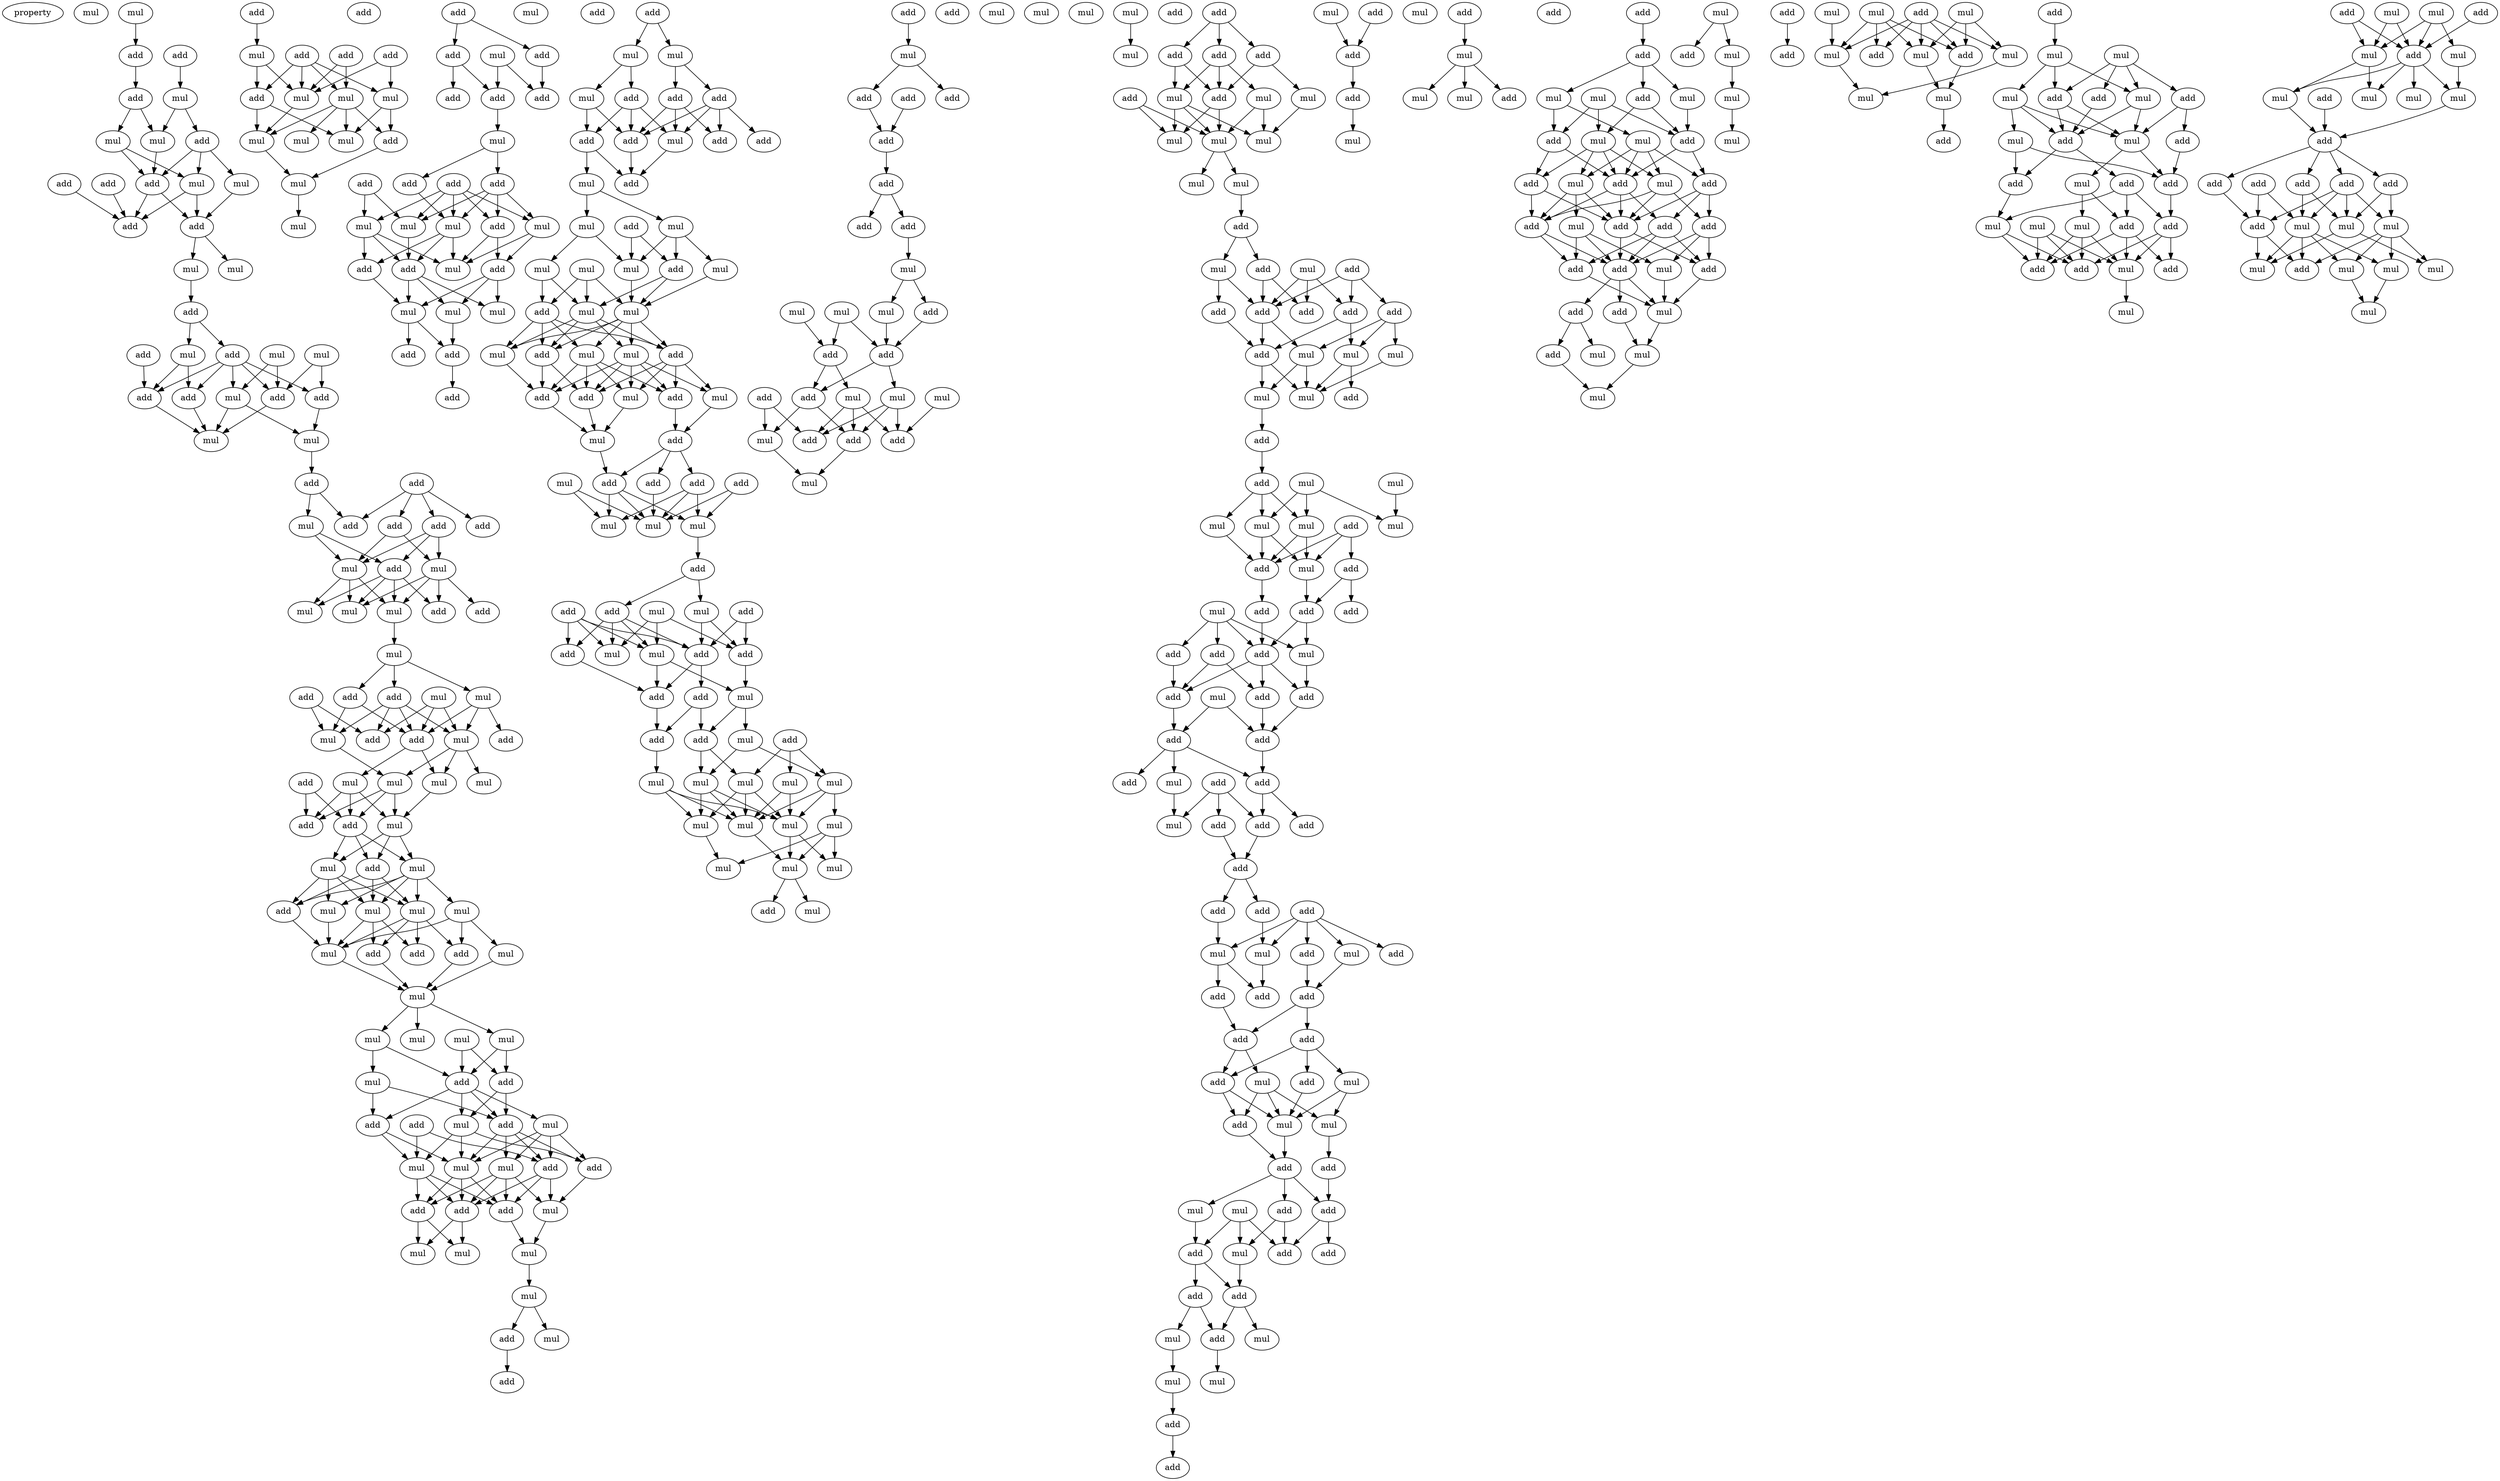 digraph {
    node [fontcolor=black]
    property [mul=2,lf=1.8]
    0 [ label = mul ];
    1 [ label = mul ];
    2 [ label = add ];
    3 [ label = add ];
    4 [ label = mul ];
    5 [ label = add ];
    6 [ label = mul ];
    7 [ label = add ];
    8 [ label = mul ];
    9 [ label = add ];
    10 [ label = mul ];
    11 [ label = mul ];
    12 [ label = add ];
    13 [ label = add ];
    14 [ label = add ];
    15 [ label = add ];
    16 [ label = mul ];
    17 [ label = mul ];
    18 [ label = add ];
    19 [ label = add ];
    20 [ label = mul ];
    21 [ label = mul ];
    22 [ label = add ];
    23 [ label = mul ];
    24 [ label = add ];
    25 [ label = mul ];
    26 [ label = add ];
    27 [ label = add ];
    28 [ label = add ];
    29 [ label = mul ];
    30 [ label = mul ];
    31 [ label = add ];
    32 [ label = add ];
    33 [ label = add ];
    34 [ label = add ];
    35 [ label = add ];
    36 [ label = mul ];
    37 [ label = add ];
    38 [ label = add ];
    39 [ label = mul ];
    40 [ label = mul ];
    41 [ label = mul ];
    42 [ label = mul ];
    43 [ label = mul ];
    44 [ label = add ];
    45 [ label = add ];
    46 [ label = mul ];
    47 [ label = add ];
    48 [ label = mul ];
    49 [ label = add ];
    50 [ label = mul ];
    51 [ label = add ];
    52 [ label = add ];
    53 [ label = mul ];
    54 [ label = add ];
    55 [ label = mul ];
    56 [ label = add ];
    57 [ label = mul ];
    58 [ label = mul ];
    59 [ label = mul ];
    60 [ label = add ];
    61 [ label = mul ];
    62 [ label = add ];
    63 [ label = mul ];
    64 [ label = add ];
    65 [ label = add ];
    66 [ label = mul ];
    67 [ label = mul ];
    68 [ label = mul ];
    69 [ label = mul ];
    70 [ label = add ];
    71 [ label = mul ];
    72 [ label = mul ];
    73 [ label = mul ];
    74 [ label = mul ];
    75 [ label = add ];
    76 [ label = add ];
    77 [ label = add ];
    78 [ label = mul ];
    79 [ label = mul ];
    80 [ label = mul ];
    81 [ label = mul ];
    82 [ label = mul ];
    83 [ label = mul ];
    84 [ label = add ];
    85 [ label = add ];
    86 [ label = add ];
    87 [ label = mul ];
    88 [ label = mul ];
    89 [ label = add ];
    90 [ label = add ];
    91 [ label = mul ];
    92 [ label = mul ];
    93 [ label = add ];
    94 [ label = add ];
    95 [ label = mul ];
    96 [ label = add ];
    97 [ label = add ];
    98 [ label = mul ];
    99 [ label = add ];
    100 [ label = mul ];
    101 [ label = mul ];
    102 [ label = mul ];
    103 [ label = mul ];
    104 [ label = add ];
    105 [ label = mul ];
    106 [ label = add ];
    107 [ label = add ];
    108 [ label = add ];
    109 [ label = add ];
    110 [ label = add ];
    111 [ label = mul ];
    112 [ label = mul ];
    113 [ label = add ];
    114 [ label = mul ];
    115 [ label = mul ];
    116 [ label = add ];
    117 [ label = mul ];
    118 [ label = mul ];
    119 [ label = mul ];
    120 [ label = mul ];
    121 [ label = mul ];
    122 [ label = add ];
    123 [ label = add ];
    124 [ label = mul ];
    125 [ label = add ];
    126 [ label = add ];
    127 [ label = add ];
    128 [ label = add ];
    129 [ label = mul ];
    130 [ label = add ];
    131 [ label = mul ];
    132 [ label = add ];
    133 [ label = add ];
    134 [ label = add ];
    135 [ label = add ];
    136 [ label = add ];
    137 [ label = mul ];
    138 [ label = mul ];
    139 [ label = mul ];
    140 [ label = mul ];
    141 [ label = add ];
    142 [ label = add ];
    143 [ label = mul ];
    144 [ label = add ];
    145 [ label = add ];
    146 [ label = mul ];
    147 [ label = mul ];
    148 [ label = mul ];
    149 [ label = add ];
    150 [ label = add ];
    151 [ label = add ];
    152 [ label = add ];
    153 [ label = mul ];
    154 [ label = mul ];
    155 [ label = mul ];
    156 [ label = add ];
    157 [ label = add ];
    158 [ label = add ];
    159 [ label = add ];
    160 [ label = add ];
    161 [ label = mul ];
    162 [ label = add ];
    163 [ label = add ];
    164 [ label = add ];
    165 [ label = mul ];
    166 [ label = mul ];
    167 [ label = add ];
    168 [ label = mul ];
    169 [ label = mul ];
    170 [ label = mul ];
    171 [ label = mul ];
    172 [ label = add ];
    173 [ label = mul ];
    174 [ label = mul ];
    175 [ label = mul ];
    176 [ label = add ];
    177 [ label = mul ];
    178 [ label = add ];
    179 [ label = mul ];
    180 [ label = add ];
    181 [ label = mul ];
    182 [ label = mul ];
    183 [ label = add ];
    184 [ label = add ];
    185 [ label = add ];
    186 [ label = mul ];
    187 [ label = mul ];
    188 [ label = add ];
    189 [ label = add ];
    190 [ label = add ];
    191 [ label = add ];
    192 [ label = mul ];
    193 [ label = add ];
    194 [ label = mul ];
    195 [ label = mul ];
    196 [ label = mul ];
    197 [ label = add ];
    198 [ label = add ];
    199 [ label = mul ];
    200 [ label = add ];
    201 [ label = mul ];
    202 [ label = add ];
    203 [ label = add ];
    204 [ label = add ];
    205 [ label = mul ];
    206 [ label = mul ];
    207 [ label = add ];
    208 [ label = add ];
    209 [ label = add ];
    210 [ label = mul ];
    211 [ label = add ];
    212 [ label = mul ];
    213 [ label = add ];
    214 [ label = add ];
    215 [ label = mul ];
    216 [ label = mul ];
    217 [ label = mul ];
    218 [ label = mul ];
    219 [ label = mul ];
    220 [ label = mul ];
    221 [ label = mul ];
    222 [ label = mul ];
    223 [ label = mul ];
    224 [ label = mul ];
    225 [ label = mul ];
    226 [ label = mul ];
    227 [ label = add ];
    228 [ label = mul ];
    229 [ label = add ];
    230 [ label = add ];
    231 [ label = mul ];
    232 [ label = add ];
    233 [ label = add ];
    234 [ label = add ];
    235 [ label = add ];
    236 [ label = add ];
    237 [ label = add ];
    238 [ label = mul ];
    239 [ label = add ];
    240 [ label = mul ];
    241 [ label = mul ];
    242 [ label = mul ];
    243 [ label = mul ];
    244 [ label = mul ];
    245 [ label = mul ];
    246 [ label = add ];
    247 [ label = add ];
    248 [ label = add ];
    249 [ label = mul ];
    250 [ label = add ];
    251 [ label = add ];
    252 [ label = mul ];
    253 [ label = mul ];
    254 [ label = add ];
    255 [ label = add ];
    256 [ label = mul ];
    257 [ label = add ];
    258 [ label = mul ];
    259 [ label = mul ];
    260 [ label = mul ];
    261 [ label = add ];
    262 [ label = add ];
    263 [ label = add ];
    264 [ label = add ];
    265 [ label = add ];
    266 [ label = add ];
    267 [ label = add ];
    268 [ label = mul ];
    269 [ label = mul ];
    270 [ label = mul ];
    271 [ label = mul ];
    272 [ label = mul ];
    273 [ label = mul ];
    274 [ label = mul ];
    275 [ label = mul ];
    276 [ label = add ];
    277 [ label = add ];
    278 [ label = add ];
    279 [ label = mul ];
    280 [ label = mul ];
    281 [ label = add ];
    282 [ label = add ];
    283 [ label = add ];
    284 [ label = add ];
    285 [ label = add ];
    286 [ label = mul ];
    287 [ label = add ];
    288 [ label = mul ];
    289 [ label = mul ];
    290 [ label = add ];
    291 [ label = mul ];
    292 [ label = mul ];
    293 [ label = add ];
    294 [ label = mul ];
    295 [ label = mul ];
    296 [ label = add ];
    297 [ label = mul ];
    298 [ label = add ];
    299 [ label = mul ];
    300 [ label = mul ];
    301 [ label = mul ];
    302 [ label = add ];
    303 [ label = mul ];
    304 [ label = add ];
    305 [ label = add ];
    306 [ label = mul ];
    307 [ label = add ];
    308 [ label = add ];
    309 [ label = mul ];
    310 [ label = add ];
    311 [ label = add ];
    312 [ label = add ];
    313 [ label = add ];
    314 [ label = add ];
    315 [ label = add ];
    316 [ label = mul ];
    317 [ label = add ];
    318 [ label = add ];
    319 [ label = add ];
    320 [ label = add ];
    321 [ label = mul ];
    322 [ label = add ];
    323 [ label = mul ];
    324 [ label = add ];
    325 [ label = add ];
    326 [ label = add ];
    327 [ label = add ];
    328 [ label = add ];
    329 [ label = add ];
    330 [ label = add ];
    331 [ label = mul ];
    332 [ label = mul ];
    333 [ label = add ];
    334 [ label = mul ];
    335 [ label = add ];
    336 [ label = add ];
    337 [ label = add ];
    338 [ label = add ];
    339 [ label = add ];
    340 [ label = add ];
    341 [ label = mul ];
    342 [ label = add ];
    343 [ label = mul ];
    344 [ label = add ];
    345 [ label = mul ];
    346 [ label = mul ];
    347 [ label = add ];
    348 [ label = add ];
    349 [ label = add ];
    350 [ label = mul ];
    351 [ label = add ];
    352 [ label = mul ];
    353 [ label = add ];
    354 [ label = add ];
    355 [ label = add ];
    356 [ label = add ];
    357 [ label = mul ];
    358 [ label = add ];
    359 [ label = add ];
    360 [ label = mul ];
    361 [ label = add ];
    362 [ label = mul ];
    363 [ label = mul ];
    364 [ label = mul ];
    365 [ label = add ];
    366 [ label = mul ];
    367 [ label = add ];
    368 [ label = add ];
    369 [ label = mul ];
    370 [ label = add ];
    371 [ label = add ];
    372 [ label = add ];
    373 [ label = mul ];
    374 [ label = add ];
    375 [ label = mul ];
    376 [ label = mul ];
    377 [ label = mul ];
    378 [ label = add ];
    379 [ label = add ];
    380 [ label = add ];
    381 [ label = add ];
    382 [ label = mul ];
    383 [ label = mul ];
    384 [ label = mul ];
    385 [ label = mul ];
    386 [ label = add ];
    387 [ label = add ];
    388 [ label = mul ];
    389 [ label = add ];
    390 [ label = add ];
    391 [ label = mul ];
    392 [ label = add ];
    393 [ label = mul ];
    394 [ label = mul ];
    395 [ label = add ];
    396 [ label = add ];
    397 [ label = add ];
    398 [ label = add ];
    399 [ label = add ];
    400 [ label = mul ];
    401 [ label = add ];
    402 [ label = add ];
    403 [ label = add ];
    404 [ label = add ];
    405 [ label = mul ];
    406 [ label = mul ];
    407 [ label = add ];
    408 [ label = mul ];
    409 [ label = mul ];
    410 [ label = mul ];
    411 [ label = add ];
    412 [ label = mul ];
    413 [ label = mul ];
    414 [ label = mul ];
    415 [ label = add ];
    416 [ label = add ];
    417 [ label = mul ];
    418 [ label = mul ];
    419 [ label = add ];
    420 [ label = mul ];
    421 [ label = add ];
    422 [ label = mul ];
    423 [ label = add ];
    424 [ label = mul ];
    425 [ label = mul ];
    426 [ label = mul ];
    427 [ label = mul ];
    428 [ label = add ];
    429 [ label = add ];
    430 [ label = mul ];
    431 [ label = mul ];
    432 [ label = add ];
    433 [ label = add ];
    434 [ label = mul ];
    435 [ label = add ];
    436 [ label = mul ];
    437 [ label = add ];
    438 [ label = add ];
    439 [ label = mul ];
    440 [ label = mul ];
    441 [ label = mul ];
    442 [ label = add ];
    443 [ label = add ];
    444 [ label = add ];
    445 [ label = mul ];
    446 [ label = mul ];
    447 [ label = mul ];
    448 [ label = add ];
    449 [ label = add ];
    450 [ label = add ];
    451 [ label = add ];
    452 [ label = mul ];
    453 [ label = add ];
    454 [ label = mul ];
    455 [ label = add ];
    456 [ label = mul ];
    457 [ label = add ];
    458 [ label = mul ];
    459 [ label = mul ];
    460 [ label = mul ];
    461 [ label = add ];
    462 [ label = mul ];
    463 [ label = mul ];
    464 [ label = mul ];
    465 [ label = mul ];
    466 [ label = add ];
    467 [ label = add ];
    468 [ label = add ];
    469 [ label = add ];
    470 [ label = add ];
    471 [ label = add ];
    472 [ label = add ];
    473 [ label = add ];
    474 [ label = mul ];
    475 [ label = mul ];
    476 [ label = mul ];
    477 [ label = mul ];
    478 [ label = add ];
    479 [ label = mul ];
    480 [ label = mul ];
    481 [ label = mul ];
    482 [ label = mul ];
    1 -> 2 [ name = 0 ];
    2 -> 5 [ name = 1 ];
    3 -> 4 [ name = 2 ];
    4 -> 7 [ name = 3 ];
    4 -> 8 [ name = 4 ];
    5 -> 6 [ name = 5 ];
    5 -> 8 [ name = 6 ];
    6 -> 10 [ name = 7 ];
    6 -> 12 [ name = 8 ];
    7 -> 10 [ name = 9 ];
    7 -> 11 [ name = 10 ];
    7 -> 12 [ name = 11 ];
    8 -> 12 [ name = 12 ];
    9 -> 14 [ name = 13 ];
    10 -> 14 [ name = 14 ];
    10 -> 15 [ name = 15 ];
    11 -> 15 [ name = 16 ];
    12 -> 14 [ name = 17 ];
    12 -> 15 [ name = 18 ];
    13 -> 14 [ name = 19 ];
    15 -> 16 [ name = 20 ];
    15 -> 17 [ name = 21 ];
    16 -> 18 [ name = 22 ];
    18 -> 20 [ name = 23 ];
    18 -> 22 [ name = 24 ];
    19 -> 28 [ name = 25 ];
    20 -> 27 [ name = 26 ];
    20 -> 28 [ name = 27 ];
    21 -> 24 [ name = 28 ];
    21 -> 26 [ name = 29 ];
    22 -> 24 [ name = 30 ];
    22 -> 25 [ name = 31 ];
    22 -> 26 [ name = 32 ];
    22 -> 27 [ name = 33 ];
    22 -> 28 [ name = 34 ];
    23 -> 25 [ name = 35 ];
    23 -> 26 [ name = 36 ];
    24 -> 30 [ name = 37 ];
    25 -> 29 [ name = 38 ];
    25 -> 30 [ name = 39 ];
    26 -> 29 [ name = 40 ];
    27 -> 29 [ name = 41 ];
    28 -> 29 [ name = 42 ];
    30 -> 32 [ name = 43 ];
    31 -> 33 [ name = 44 ];
    31 -> 34 [ name = 45 ];
    31 -> 35 [ name = 46 ];
    31 -> 37 [ name = 47 ];
    32 -> 36 [ name = 48 ];
    32 -> 37 [ name = 49 ];
    33 -> 39 [ name = 50 ];
    33 -> 40 [ name = 51 ];
    35 -> 38 [ name = 52 ];
    35 -> 39 [ name = 53 ];
    35 -> 40 [ name = 54 ];
    36 -> 38 [ name = 55 ];
    36 -> 39 [ name = 56 ];
    38 -> 41 [ name = 57 ];
    38 -> 42 [ name = 58 ];
    38 -> 43 [ name = 59 ];
    38 -> 44 [ name = 60 ];
    39 -> 41 [ name = 61 ];
    39 -> 42 [ name = 62 ];
    39 -> 43 [ name = 63 ];
    40 -> 41 [ name = 64 ];
    40 -> 42 [ name = 65 ];
    40 -> 44 [ name = 66 ];
    40 -> 45 [ name = 67 ];
    42 -> 46 [ name = 68 ];
    46 -> 47 [ name = 69 ];
    46 -> 48 [ name = 70 ];
    46 -> 51 [ name = 71 ];
    47 -> 55 [ name = 72 ];
    47 -> 56 [ name = 73 ];
    48 -> 52 [ name = 74 ];
    48 -> 53 [ name = 75 ];
    48 -> 56 [ name = 76 ];
    49 -> 54 [ name = 77 ];
    49 -> 55 [ name = 78 ];
    50 -> 53 [ name = 79 ];
    50 -> 54 [ name = 80 ];
    50 -> 56 [ name = 81 ];
    51 -> 53 [ name = 82 ];
    51 -> 54 [ name = 83 ];
    51 -> 55 [ name = 84 ];
    51 -> 56 [ name = 85 ];
    53 -> 57 [ name = 86 ];
    53 -> 58 [ name = 87 ];
    53 -> 61 [ name = 88 ];
    55 -> 58 [ name = 89 ];
    56 -> 59 [ name = 90 ];
    56 -> 61 [ name = 91 ];
    58 -> 62 [ name = 92 ];
    58 -> 63 [ name = 93 ];
    58 -> 64 [ name = 94 ];
    59 -> 62 [ name = 95 ];
    59 -> 63 [ name = 96 ];
    59 -> 64 [ name = 97 ];
    60 -> 62 [ name = 98 ];
    60 -> 64 [ name = 99 ];
    61 -> 63 [ name = 100 ];
    63 -> 65 [ name = 101 ];
    63 -> 66 [ name = 102 ];
    63 -> 67 [ name = 103 ];
    64 -> 65 [ name = 104 ];
    64 -> 66 [ name = 105 ];
    64 -> 67 [ name = 106 ];
    65 -> 68 [ name = 107 ];
    65 -> 70 [ name = 108 ];
    65 -> 71 [ name = 109 ];
    66 -> 68 [ name = 110 ];
    66 -> 69 [ name = 111 ];
    66 -> 70 [ name = 112 ];
    66 -> 71 [ name = 113 ];
    66 -> 72 [ name = 114 ];
    67 -> 68 [ name = 115 ];
    67 -> 70 [ name = 116 ];
    67 -> 71 [ name = 117 ];
    67 -> 72 [ name = 118 ];
    68 -> 73 [ name = 119 ];
    68 -> 75 [ name = 120 ];
    68 -> 76 [ name = 121 ];
    68 -> 77 [ name = 122 ];
    69 -> 73 [ name = 123 ];
    69 -> 74 [ name = 124 ];
    69 -> 76 [ name = 125 ];
    70 -> 73 [ name = 126 ];
    71 -> 73 [ name = 127 ];
    71 -> 75 [ name = 128 ];
    71 -> 77 [ name = 129 ];
    72 -> 73 [ name = 130 ];
    73 -> 78 [ name = 131 ];
    74 -> 78 [ name = 132 ];
    76 -> 78 [ name = 133 ];
    77 -> 78 [ name = 134 ];
    78 -> 79 [ name = 135 ];
    78 -> 81 [ name = 136 ];
    78 -> 82 [ name = 137 ];
    79 -> 83 [ name = 138 ];
    79 -> 84 [ name = 139 ];
    80 -> 84 [ name = 140 ];
    80 -> 85 [ name = 141 ];
    81 -> 84 [ name = 142 ];
    81 -> 85 [ name = 143 ];
    83 -> 86 [ name = 144 ];
    83 -> 90 [ name = 145 ];
    84 -> 86 [ name = 146 ];
    84 -> 87 [ name = 147 ];
    84 -> 88 [ name = 148 ];
    84 -> 90 [ name = 149 ];
    85 -> 88 [ name = 150 ];
    85 -> 90 [ name = 151 ];
    86 -> 91 [ name = 152 ];
    86 -> 92 [ name = 153 ];
    87 -> 91 [ name = 154 ];
    87 -> 93 [ name = 155 ];
    87 -> 94 [ name = 156 ];
    87 -> 95 [ name = 157 ];
    88 -> 91 [ name = 158 ];
    88 -> 92 [ name = 159 ];
    88 -> 94 [ name = 160 ];
    89 -> 92 [ name = 161 ];
    89 -> 93 [ name = 162 ];
    90 -> 91 [ name = 163 ];
    90 -> 93 [ name = 164 ];
    90 -> 94 [ name = 165 ];
    90 -> 95 [ name = 166 ];
    91 -> 96 [ name = 167 ];
    91 -> 97 [ name = 168 ];
    91 -> 99 [ name = 169 ];
    92 -> 96 [ name = 170 ];
    92 -> 97 [ name = 171 ];
    92 -> 99 [ name = 172 ];
    93 -> 97 [ name = 173 ];
    93 -> 98 [ name = 174 ];
    93 -> 99 [ name = 175 ];
    94 -> 98 [ name = 176 ];
    95 -> 96 [ name = 177 ];
    95 -> 97 [ name = 178 ];
    95 -> 98 [ name = 179 ];
    95 -> 99 [ name = 180 ];
    96 -> 100 [ name = 181 ];
    96 -> 102 [ name = 182 ];
    97 -> 100 [ name = 183 ];
    97 -> 102 [ name = 184 ];
    98 -> 101 [ name = 185 ];
    99 -> 101 [ name = 186 ];
    101 -> 103 [ name = 187 ];
    103 -> 104 [ name = 188 ];
    103 -> 105 [ name = 189 ];
    104 -> 106 [ name = 190 ];
    107 -> 111 [ name = 191 ];
    108 -> 112 [ name = 192 ];
    108 -> 115 [ name = 193 ];
    109 -> 114 [ name = 194 ];
    109 -> 115 [ name = 195 ];
    110 -> 112 [ name = 196 ];
    110 -> 113 [ name = 197 ];
    110 -> 114 [ name = 198 ];
    110 -> 115 [ name = 199 ];
    111 -> 113 [ name = 200 ];
    111 -> 115 [ name = 201 ];
    112 -> 116 [ name = 202 ];
    112 -> 118 [ name = 203 ];
    113 -> 118 [ name = 204 ];
    113 -> 119 [ name = 205 ];
    114 -> 116 [ name = 206 ];
    114 -> 117 [ name = 207 ];
    114 -> 118 [ name = 208 ];
    114 -> 119 [ name = 209 ];
    115 -> 119 [ name = 210 ];
    116 -> 120 [ name = 211 ];
    119 -> 120 [ name = 212 ];
    120 -> 121 [ name = 213 ];
    123 -> 125 [ name = 214 ];
    123 -> 126 [ name = 215 ];
    124 -> 128 [ name = 216 ];
    124 -> 130 [ name = 217 ];
    125 -> 130 [ name = 218 ];
    126 -> 127 [ name = 219 ];
    126 -> 128 [ name = 220 ];
    128 -> 131 [ name = 221 ];
    131 -> 133 [ name = 222 ];
    131 -> 135 [ name = 223 ];
    132 -> 139 [ name = 224 ];
    132 -> 140 [ name = 225 ];
    133 -> 137 [ name = 226 ];
    133 -> 138 [ name = 227 ];
    133 -> 139 [ name = 228 ];
    133 -> 141 [ name = 229 ];
    134 -> 137 [ name = 230 ];
    134 -> 138 [ name = 231 ];
    134 -> 139 [ name = 232 ];
    134 -> 140 [ name = 233 ];
    134 -> 141 [ name = 234 ];
    135 -> 137 [ name = 235 ];
    137 -> 142 [ name = 236 ];
    137 -> 143 [ name = 237 ];
    137 -> 144 [ name = 238 ];
    138 -> 143 [ name = 239 ];
    138 -> 145 [ name = 240 ];
    139 -> 142 [ name = 241 ];
    140 -> 142 [ name = 242 ];
    140 -> 143 [ name = 243 ];
    140 -> 144 [ name = 244 ];
    141 -> 143 [ name = 245 ];
    141 -> 145 [ name = 246 ];
    142 -> 146 [ name = 247 ];
    142 -> 147 [ name = 248 ];
    142 -> 148 [ name = 249 ];
    144 -> 148 [ name = 250 ];
    145 -> 146 [ name = 251 ];
    145 -> 147 [ name = 252 ];
    145 -> 148 [ name = 253 ];
    146 -> 150 [ name = 254 ];
    148 -> 149 [ name = 255 ];
    148 -> 150 [ name = 256 ];
    150 -> 152 [ name = 257 ];
    151 -> 153 [ name = 258 ];
    151 -> 154 [ name = 259 ];
    153 -> 155 [ name = 260 ];
    153 -> 158 [ name = 261 ];
    154 -> 156 [ name = 262 ];
    154 -> 157 [ name = 263 ];
    155 -> 159 [ name = 264 ];
    155 -> 163 [ name = 265 ];
    156 -> 160 [ name = 266 ];
    156 -> 161 [ name = 267 ];
    156 -> 162 [ name = 268 ];
    156 -> 163 [ name = 269 ];
    157 -> 161 [ name = 270 ];
    157 -> 162 [ name = 271 ];
    157 -> 163 [ name = 272 ];
    158 -> 159 [ name = 273 ];
    158 -> 161 [ name = 274 ];
    158 -> 163 [ name = 275 ];
    159 -> 164 [ name = 276 ];
    159 -> 165 [ name = 277 ];
    161 -> 164 [ name = 278 ];
    163 -> 164 [ name = 279 ];
    165 -> 166 [ name = 280 ];
    165 -> 168 [ name = 281 ];
    166 -> 169 [ name = 282 ];
    166 -> 171 [ name = 283 ];
    166 -> 172 [ name = 284 ];
    167 -> 171 [ name = 285 ];
    167 -> 172 [ name = 286 ];
    168 -> 171 [ name = 287 ];
    168 -> 173 [ name = 288 ];
    169 -> 174 [ name = 289 ];
    170 -> 174 [ name = 290 ];
    170 -> 175 [ name = 291 ];
    170 -> 176 [ name = 292 ];
    171 -> 174 [ name = 293 ];
    172 -> 174 [ name = 294 ];
    172 -> 175 [ name = 295 ];
    173 -> 175 [ name = 296 ];
    173 -> 176 [ name = 297 ];
    174 -> 177 [ name = 298 ];
    174 -> 178 [ name = 299 ];
    174 -> 179 [ name = 300 ];
    174 -> 180 [ name = 301 ];
    174 -> 181 [ name = 302 ];
    175 -> 177 [ name = 303 ];
    175 -> 178 [ name = 304 ];
    175 -> 180 [ name = 305 ];
    175 -> 181 [ name = 306 ];
    176 -> 177 [ name = 307 ];
    176 -> 178 [ name = 308 ];
    176 -> 179 [ name = 309 ];
    176 -> 180 [ name = 310 ];
    177 -> 185 [ name = 311 ];
    178 -> 184 [ name = 312 ];
    178 -> 185 [ name = 313 ];
    179 -> 182 [ name = 314 ];
    179 -> 183 [ name = 315 ];
    179 -> 184 [ name = 316 ];
    179 -> 185 [ name = 317 ];
    180 -> 182 [ name = 318 ];
    180 -> 183 [ name = 319 ];
    180 -> 184 [ name = 320 ];
    180 -> 186 [ name = 321 ];
    181 -> 182 [ name = 322 ];
    181 -> 183 [ name = 323 ];
    181 -> 184 [ name = 324 ];
    181 -> 185 [ name = 325 ];
    181 -> 186 [ name = 326 ];
    182 -> 187 [ name = 327 ];
    183 -> 188 [ name = 328 ];
    184 -> 187 [ name = 329 ];
    185 -> 187 [ name = 330 ];
    186 -> 188 [ name = 331 ];
    187 -> 191 [ name = 332 ];
    188 -> 189 [ name = 333 ];
    188 -> 191 [ name = 334 ];
    188 -> 193 [ name = 335 ];
    189 -> 194 [ name = 336 ];
    189 -> 195 [ name = 337 ];
    189 -> 196 [ name = 338 ];
    190 -> 194 [ name = 339 ];
    190 -> 196 [ name = 340 ];
    191 -> 194 [ name = 341 ];
    191 -> 195 [ name = 342 ];
    191 -> 196 [ name = 343 ];
    192 -> 194 [ name = 344 ];
    192 -> 195 [ name = 345 ];
    193 -> 194 [ name = 346 ];
    196 -> 197 [ name = 347 ];
    197 -> 198 [ name = 348 ];
    197 -> 201 [ name = 349 ];
    198 -> 204 [ name = 350 ];
    198 -> 205 [ name = 351 ];
    198 -> 206 [ name = 352 ];
    198 -> 207 [ name = 353 ];
    199 -> 203 [ name = 354 ];
    199 -> 205 [ name = 355 ];
    199 -> 206 [ name = 356 ];
    200 -> 203 [ name = 357 ];
    200 -> 207 [ name = 358 ];
    201 -> 203 [ name = 359 ];
    201 -> 207 [ name = 360 ];
    202 -> 204 [ name = 361 ];
    202 -> 205 [ name = 362 ];
    202 -> 206 [ name = 363 ];
    202 -> 207 [ name = 364 ];
    203 -> 210 [ name = 365 ];
    204 -> 208 [ name = 366 ];
    205 -> 208 [ name = 367 ];
    205 -> 210 [ name = 368 ];
    207 -> 208 [ name = 369 ];
    207 -> 209 [ name = 370 ];
    208 -> 213 [ name = 371 ];
    209 -> 213 [ name = 372 ];
    209 -> 214 [ name = 373 ];
    210 -> 212 [ name = 374 ];
    210 -> 214 [ name = 375 ];
    211 -> 215 [ name = 376 ];
    211 -> 217 [ name = 377 ];
    211 -> 219 [ name = 378 ];
    212 -> 216 [ name = 379 ];
    212 -> 219 [ name = 380 ];
    213 -> 218 [ name = 381 ];
    214 -> 216 [ name = 382 ];
    214 -> 217 [ name = 383 ];
    215 -> 221 [ name = 384 ];
    215 -> 222 [ name = 385 ];
    216 -> 220 [ name = 386 ];
    216 -> 221 [ name = 387 ];
    216 -> 222 [ name = 388 ];
    217 -> 220 [ name = 389 ];
    217 -> 221 [ name = 390 ];
    217 -> 222 [ name = 391 ];
    218 -> 220 [ name = 392 ];
    218 -> 221 [ name = 393 ];
    218 -> 222 [ name = 394 ];
    219 -> 221 [ name = 395 ];
    219 -> 222 [ name = 396 ];
    219 -> 223 [ name = 397 ];
    220 -> 225 [ name = 398 ];
    221 -> 224 [ name = 399 ];
    222 -> 224 [ name = 400 ];
    222 -> 226 [ name = 401 ];
    223 -> 224 [ name = 402 ];
    223 -> 225 [ name = 403 ];
    223 -> 226 [ name = 404 ];
    224 -> 227 [ name = 405 ];
    224 -> 228 [ name = 406 ];
    229 -> 231 [ name = 407 ];
    231 -> 232 [ name = 408 ];
    231 -> 233 [ name = 409 ];
    232 -> 235 [ name = 410 ];
    234 -> 235 [ name = 411 ];
    235 -> 236 [ name = 412 ];
    236 -> 237 [ name = 413 ];
    236 -> 239 [ name = 414 ];
    239 -> 241 [ name = 415 ];
    241 -> 245 [ name = 416 ];
    241 -> 246 [ name = 417 ];
    242 -> 248 [ name = 418 ];
    244 -> 247 [ name = 419 ];
    244 -> 248 [ name = 420 ];
    245 -> 247 [ name = 421 ];
    246 -> 247 [ name = 422 ];
    247 -> 249 [ name = 423 ];
    247 -> 250 [ name = 424 ];
    248 -> 250 [ name = 425 ];
    248 -> 253 [ name = 426 ];
    249 -> 254 [ name = 427 ];
    249 -> 255 [ name = 428 ];
    249 -> 257 [ name = 429 ];
    250 -> 254 [ name = 430 ];
    250 -> 256 [ name = 431 ];
    251 -> 256 [ name = 432 ];
    251 -> 257 [ name = 433 ];
    252 -> 255 [ name = 434 ];
    253 -> 254 [ name = 435 ];
    253 -> 255 [ name = 436 ];
    253 -> 257 [ name = 437 ];
    254 -> 258 [ name = 438 ];
    256 -> 258 [ name = 439 ];
    259 -> 260 [ name = 440 ];
    262 -> 263 [ name = 441 ];
    262 -> 264 [ name = 442 ];
    262 -> 265 [ name = 443 ];
    263 -> 266 [ name = 444 ];
    263 -> 268 [ name = 445 ];
    264 -> 266 [ name = 446 ];
    264 -> 269 [ name = 447 ];
    264 -> 270 [ name = 448 ];
    265 -> 266 [ name = 449 ];
    265 -> 269 [ name = 450 ];
    266 -> 271 [ name = 451 ];
    266 -> 273 [ name = 452 ];
    267 -> 271 [ name = 453 ];
    267 -> 273 [ name = 454 ];
    268 -> 272 [ name = 455 ];
    269 -> 271 [ name = 456 ];
    269 -> 272 [ name = 457 ];
    269 -> 273 [ name = 458 ];
    270 -> 271 [ name = 459 ];
    270 -> 272 [ name = 460 ];
    271 -> 274 [ name = 461 ];
    271 -> 275 [ name = 462 ];
    275 -> 276 [ name = 463 ];
    276 -> 277 [ name = 464 ];
    276 -> 280 [ name = 465 ];
    277 -> 281 [ name = 466 ];
    277 -> 285 [ name = 467 ];
    278 -> 282 [ name = 468 ];
    278 -> 284 [ name = 469 ];
    278 -> 285 [ name = 470 ];
    279 -> 281 [ name = 471 ];
    279 -> 282 [ name = 472 ];
    279 -> 285 [ name = 473 ];
    280 -> 283 [ name = 474 ];
    280 -> 285 [ name = 475 ];
    282 -> 287 [ name = 476 ];
    282 -> 289 [ name = 477 ];
    283 -> 287 [ name = 478 ];
    284 -> 286 [ name = 479 ];
    284 -> 288 [ name = 480 ];
    284 -> 289 [ name = 481 ];
    285 -> 286 [ name = 482 ];
    285 -> 287 [ name = 483 ];
    286 -> 291 [ name = 484 ];
    286 -> 292 [ name = 485 ];
    287 -> 291 [ name = 486 ];
    287 -> 292 [ name = 487 ];
    288 -> 291 [ name = 488 ];
    289 -> 290 [ name = 489 ];
    289 -> 291 [ name = 490 ];
    292 -> 293 [ name = 491 ];
    293 -> 296 [ name = 492 ];
    294 -> 300 [ name = 493 ];
    295 -> 299 [ name = 494 ];
    295 -> 300 [ name = 495 ];
    295 -> 301 [ name = 496 ];
    296 -> 297 [ name = 497 ];
    296 -> 299 [ name = 498 ];
    296 -> 301 [ name = 499 ];
    297 -> 302 [ name = 500 ];
    298 -> 302 [ name = 501 ];
    298 -> 303 [ name = 502 ];
    298 -> 304 [ name = 503 ];
    299 -> 302 [ name = 504 ];
    299 -> 303 [ name = 505 ];
    301 -> 302 [ name = 506 ];
    301 -> 303 [ name = 507 ];
    302 -> 308 [ name = 508 ];
    303 -> 307 [ name = 509 ];
    304 -> 305 [ name = 510 ];
    304 -> 307 [ name = 511 ];
    306 -> 309 [ name = 512 ];
    306 -> 310 [ name = 513 ];
    306 -> 311 [ name = 514 ];
    306 -> 312 [ name = 515 ];
    307 -> 309 [ name = 516 ];
    307 -> 310 [ name = 517 ];
    308 -> 310 [ name = 518 ];
    309 -> 313 [ name = 519 ];
    310 -> 313 [ name = 520 ];
    310 -> 314 [ name = 521 ];
    310 -> 315 [ name = 522 ];
    311 -> 314 [ name = 523 ];
    311 -> 315 [ name = 524 ];
    312 -> 315 [ name = 525 ];
    313 -> 318 [ name = 526 ];
    314 -> 318 [ name = 527 ];
    315 -> 317 [ name = 528 ];
    316 -> 317 [ name = 529 ];
    316 -> 318 [ name = 530 ];
    317 -> 319 [ name = 531 ];
    317 -> 321 [ name = 532 ];
    317 -> 322 [ name = 533 ];
    318 -> 322 [ name = 534 ];
    320 -> 323 [ name = 535 ];
    320 -> 325 [ name = 536 ];
    320 -> 326 [ name = 537 ];
    321 -> 323 [ name = 538 ];
    322 -> 324 [ name = 539 ];
    322 -> 326 [ name = 540 ];
    325 -> 327 [ name = 541 ];
    326 -> 327 [ name = 542 ];
    327 -> 328 [ name = 543 ];
    327 -> 330 [ name = 544 ];
    328 -> 332 [ name = 545 ];
    329 -> 331 [ name = 546 ];
    329 -> 332 [ name = 547 ];
    329 -> 333 [ name = 548 ];
    329 -> 334 [ name = 549 ];
    329 -> 335 [ name = 550 ];
    330 -> 334 [ name = 551 ];
    331 -> 338 [ name = 552 ];
    332 -> 337 [ name = 553 ];
    333 -> 338 [ name = 554 ];
    334 -> 336 [ name = 555 ];
    334 -> 337 [ name = 556 ];
    336 -> 340 [ name = 557 ];
    338 -> 339 [ name = 558 ];
    338 -> 340 [ name = 559 ];
    339 -> 341 [ name = 560 ];
    339 -> 342 [ name = 561 ];
    339 -> 344 [ name = 562 ];
    340 -> 343 [ name = 563 ];
    340 -> 344 [ name = 564 ];
    341 -> 345 [ name = 565 ];
    341 -> 346 [ name = 566 ];
    342 -> 345 [ name = 567 ];
    343 -> 345 [ name = 568 ];
    343 -> 346 [ name = 569 ];
    343 -> 347 [ name = 570 ];
    344 -> 345 [ name = 571 ];
    344 -> 347 [ name = 572 ];
    345 -> 348 [ name = 573 ];
    346 -> 349 [ name = 574 ];
    347 -> 348 [ name = 575 ];
    348 -> 350 [ name = 576 ];
    348 -> 351 [ name = 577 ];
    348 -> 353 [ name = 578 ];
    349 -> 351 [ name = 579 ];
    350 -> 354 [ name = 580 ];
    351 -> 355 [ name = 581 ];
    351 -> 356 [ name = 582 ];
    352 -> 354 [ name = 583 ];
    352 -> 355 [ name = 584 ];
    352 -> 357 [ name = 585 ];
    353 -> 355 [ name = 586 ];
    353 -> 357 [ name = 587 ];
    354 -> 358 [ name = 588 ];
    354 -> 359 [ name = 589 ];
    357 -> 358 [ name = 590 ];
    358 -> 361 [ name = 591 ];
    358 -> 362 [ name = 592 ];
    359 -> 360 [ name = 593 ];
    359 -> 361 [ name = 594 ];
    360 -> 363 [ name = 595 ];
    361 -> 364 [ name = 596 ];
    363 -> 365 [ name = 597 ];
    365 -> 367 [ name = 598 ];
    366 -> 371 [ name = 599 ];
    368 -> 371 [ name = 600 ];
    370 -> 373 [ name = 601 ];
    371 -> 372 [ name = 602 ];
    372 -> 375 [ name = 603 ];
    373 -> 376 [ name = 604 ];
    373 -> 377 [ name = 605 ];
    373 -> 378 [ name = 606 ];
    379 -> 380 [ name = 607 ];
    380 -> 381 [ name = 608 ];
    380 -> 382 [ name = 609 ];
    380 -> 383 [ name = 610 ];
    381 -> 385 [ name = 611 ];
    381 -> 387 [ name = 612 ];
    382 -> 386 [ name = 613 ];
    382 -> 388 [ name = 614 ];
    383 -> 387 [ name = 615 ];
    384 -> 385 [ name = 616 ];
    384 -> 386 [ name = 617 ];
    384 -> 387 [ name = 618 ];
    385 -> 389 [ name = 619 ];
    385 -> 391 [ name = 620 ];
    385 -> 392 [ name = 621 ];
    385 -> 393 [ name = 622 ];
    386 -> 389 [ name = 623 ];
    386 -> 392 [ name = 624 ];
    387 -> 389 [ name = 625 ];
    387 -> 390 [ name = 626 ];
    388 -> 389 [ name = 627 ];
    388 -> 390 [ name = 628 ];
    388 -> 391 [ name = 629 ];
    388 -> 393 [ name = 630 ];
    389 -> 395 [ name = 631 ];
    389 -> 396 [ name = 632 ];
    389 -> 397 [ name = 633 ];
    390 -> 395 [ name = 634 ];
    390 -> 397 [ name = 635 ];
    390 -> 398 [ name = 636 ];
    391 -> 396 [ name = 637 ];
    391 -> 397 [ name = 638 ];
    391 -> 398 [ name = 639 ];
    392 -> 396 [ name = 640 ];
    392 -> 397 [ name = 641 ];
    393 -> 394 [ name = 642 ];
    393 -> 396 [ name = 643 ];
    393 -> 397 [ name = 644 ];
    394 -> 399 [ name = 645 ];
    394 -> 400 [ name = 646 ];
    394 -> 401 [ name = 647 ];
    395 -> 399 [ name = 648 ];
    395 -> 401 [ name = 649 ];
    395 -> 402 [ name = 650 ];
    396 -> 399 [ name = 651 ];
    396 -> 401 [ name = 652 ];
    397 -> 401 [ name = 653 ];
    397 -> 402 [ name = 654 ];
    398 -> 400 [ name = 655 ];
    398 -> 401 [ name = 656 ];
    398 -> 402 [ name = 657 ];
    399 -> 405 [ name = 658 ];
    400 -> 405 [ name = 659 ];
    401 -> 403 [ name = 660 ];
    401 -> 404 [ name = 661 ];
    401 -> 405 [ name = 662 ];
    402 -> 405 [ name = 663 ];
    403 -> 408 [ name = 664 ];
    404 -> 406 [ name = 665 ];
    404 -> 407 [ name = 666 ];
    405 -> 408 [ name = 667 ];
    407 -> 409 [ name = 668 ];
    408 -> 409 [ name = 669 ];
    410 -> 411 [ name = 670 ];
    410 -> 412 [ name = 671 ];
    412 -> 413 [ name = 672 ];
    413 -> 414 [ name = 673 ];
    415 -> 416 [ name = 674 ];
    417 -> 422 [ name = 675 ];
    418 -> 423 [ name = 676 ];
    418 -> 424 [ name = 677 ];
    418 -> 425 [ name = 678 ];
    419 -> 421 [ name = 679 ];
    419 -> 422 [ name = 680 ];
    419 -> 423 [ name = 681 ];
    419 -> 424 [ name = 682 ];
    419 -> 425 [ name = 683 ];
    420 -> 421 [ name = 684 ];
    420 -> 422 [ name = 685 ];
    420 -> 423 [ name = 686 ];
    420 -> 425 [ name = 687 ];
    422 -> 426 [ name = 688 ];
    423 -> 427 [ name = 689 ];
    424 -> 426 [ name = 690 ];
    425 -> 427 [ name = 691 ];
    427 -> 429 [ name = 692 ];
    428 -> 431 [ name = 693 ];
    430 -> 432 [ name = 694 ];
    430 -> 433 [ name = 695 ];
    430 -> 435 [ name = 696 ];
    430 -> 436 [ name = 697 ];
    431 -> 433 [ name = 698 ];
    431 -> 434 [ name = 699 ];
    431 -> 436 [ name = 700 ];
    432 -> 438 [ name = 701 ];
    433 -> 438 [ name = 702 ];
    433 -> 440 [ name = 703 ];
    434 -> 438 [ name = 704 ];
    434 -> 439 [ name = 705 ];
    434 -> 440 [ name = 706 ];
    435 -> 437 [ name = 707 ];
    435 -> 440 [ name = 708 ];
    436 -> 438 [ name = 709 ];
    436 -> 440 [ name = 710 ];
    437 -> 444 [ name = 711 ];
    438 -> 442 [ name = 712 ];
    438 -> 443 [ name = 713 ];
    439 -> 442 [ name = 714 ];
    439 -> 444 [ name = 715 ];
    440 -> 441 [ name = 716 ];
    440 -> 444 [ name = 717 ];
    441 -> 445 [ name = 718 ];
    441 -> 449 [ name = 719 ];
    442 -> 446 [ name = 720 ];
    443 -> 446 [ name = 721 ];
    443 -> 448 [ name = 722 ];
    443 -> 449 [ name = 723 ];
    444 -> 448 [ name = 724 ];
    445 -> 451 [ name = 725 ];
    445 -> 452 [ name = 726 ];
    445 -> 453 [ name = 727 ];
    446 -> 451 [ name = 728 ];
    446 -> 453 [ name = 729 ];
    447 -> 451 [ name = 730 ];
    447 -> 452 [ name = 731 ];
    447 -> 453 [ name = 732 ];
    448 -> 450 [ name = 733 ];
    448 -> 451 [ name = 734 ];
    448 -> 452 [ name = 735 ];
    449 -> 450 [ name = 736 ];
    449 -> 452 [ name = 737 ];
    449 -> 453 [ name = 738 ];
    452 -> 454 [ name = 739 ];
    455 -> 460 [ name = 740 ];
    455 -> 461 [ name = 741 ];
    456 -> 459 [ name = 742 ];
    456 -> 460 [ name = 743 ];
    456 -> 461 [ name = 744 ];
    457 -> 461 [ name = 745 ];
    458 -> 460 [ name = 746 ];
    458 -> 461 [ name = 747 ];
    459 -> 462 [ name = 748 ];
    460 -> 464 [ name = 749 ];
    460 -> 465 [ name = 750 ];
    461 -> 462 [ name = 751 ];
    461 -> 463 [ name = 752 ];
    461 -> 464 [ name = 753 ];
    461 -> 465 [ name = 754 ];
    462 -> 467 [ name = 755 ];
    465 -> 467 [ name = 756 ];
    466 -> 467 [ name = 757 ];
    467 -> 468 [ name = 758 ];
    467 -> 470 [ name = 759 ];
    467 -> 471 [ name = 760 ];
    467 -> 472 [ name = 761 ];
    468 -> 473 [ name = 762 ];
    469 -> 473 [ name = 763 ];
    469 -> 476 [ name = 764 ];
    470 -> 474 [ name = 765 ];
    470 -> 475 [ name = 766 ];
    471 -> 473 [ name = 767 ];
    471 -> 474 [ name = 768 ];
    471 -> 475 [ name = 769 ];
    471 -> 476 [ name = 770 ];
    472 -> 474 [ name = 771 ];
    472 -> 476 [ name = 772 ];
    473 -> 478 [ name = 773 ];
    473 -> 481 [ name = 774 ];
    474 -> 477 [ name = 775 ];
    474 -> 481 [ name = 776 ];
    475 -> 477 [ name = 777 ];
    475 -> 478 [ name = 778 ];
    475 -> 479 [ name = 779 ];
    475 -> 480 [ name = 780 ];
    476 -> 478 [ name = 781 ];
    476 -> 479 [ name = 782 ];
    476 -> 480 [ name = 783 ];
    476 -> 481 [ name = 784 ];
    479 -> 482 [ name = 785 ];
    480 -> 482 [ name = 786 ];
}
